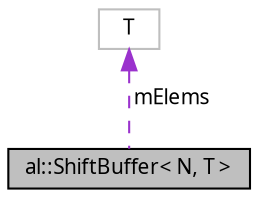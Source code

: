 digraph "al::ShiftBuffer&lt; N, T &gt;"
{
 // LATEX_PDF_SIZE
  bgcolor="transparent";
  edge [fontname="FreeSans.ttf",fontsize="10",labelfontname="FreeSans.ttf",labelfontsize="10"];
  node [fontname="FreeSans.ttf",fontsize="10",shape=record];
  Node1 [label="al::ShiftBuffer\< N, T \>",height=0.2,width=0.4,color="black", fillcolor="grey75", style="filled", fontcolor="black",tooltip="Constant size shift buffer."];
  Node2 -> Node1 [dir="back",color="darkorchid3",fontsize="10",style="dashed",label=" mElems" ,fontname="FreeSans.ttf"];
  Node2 [label="T",height=0.2,width=0.4,color="grey75",tooltip=" "];
}
